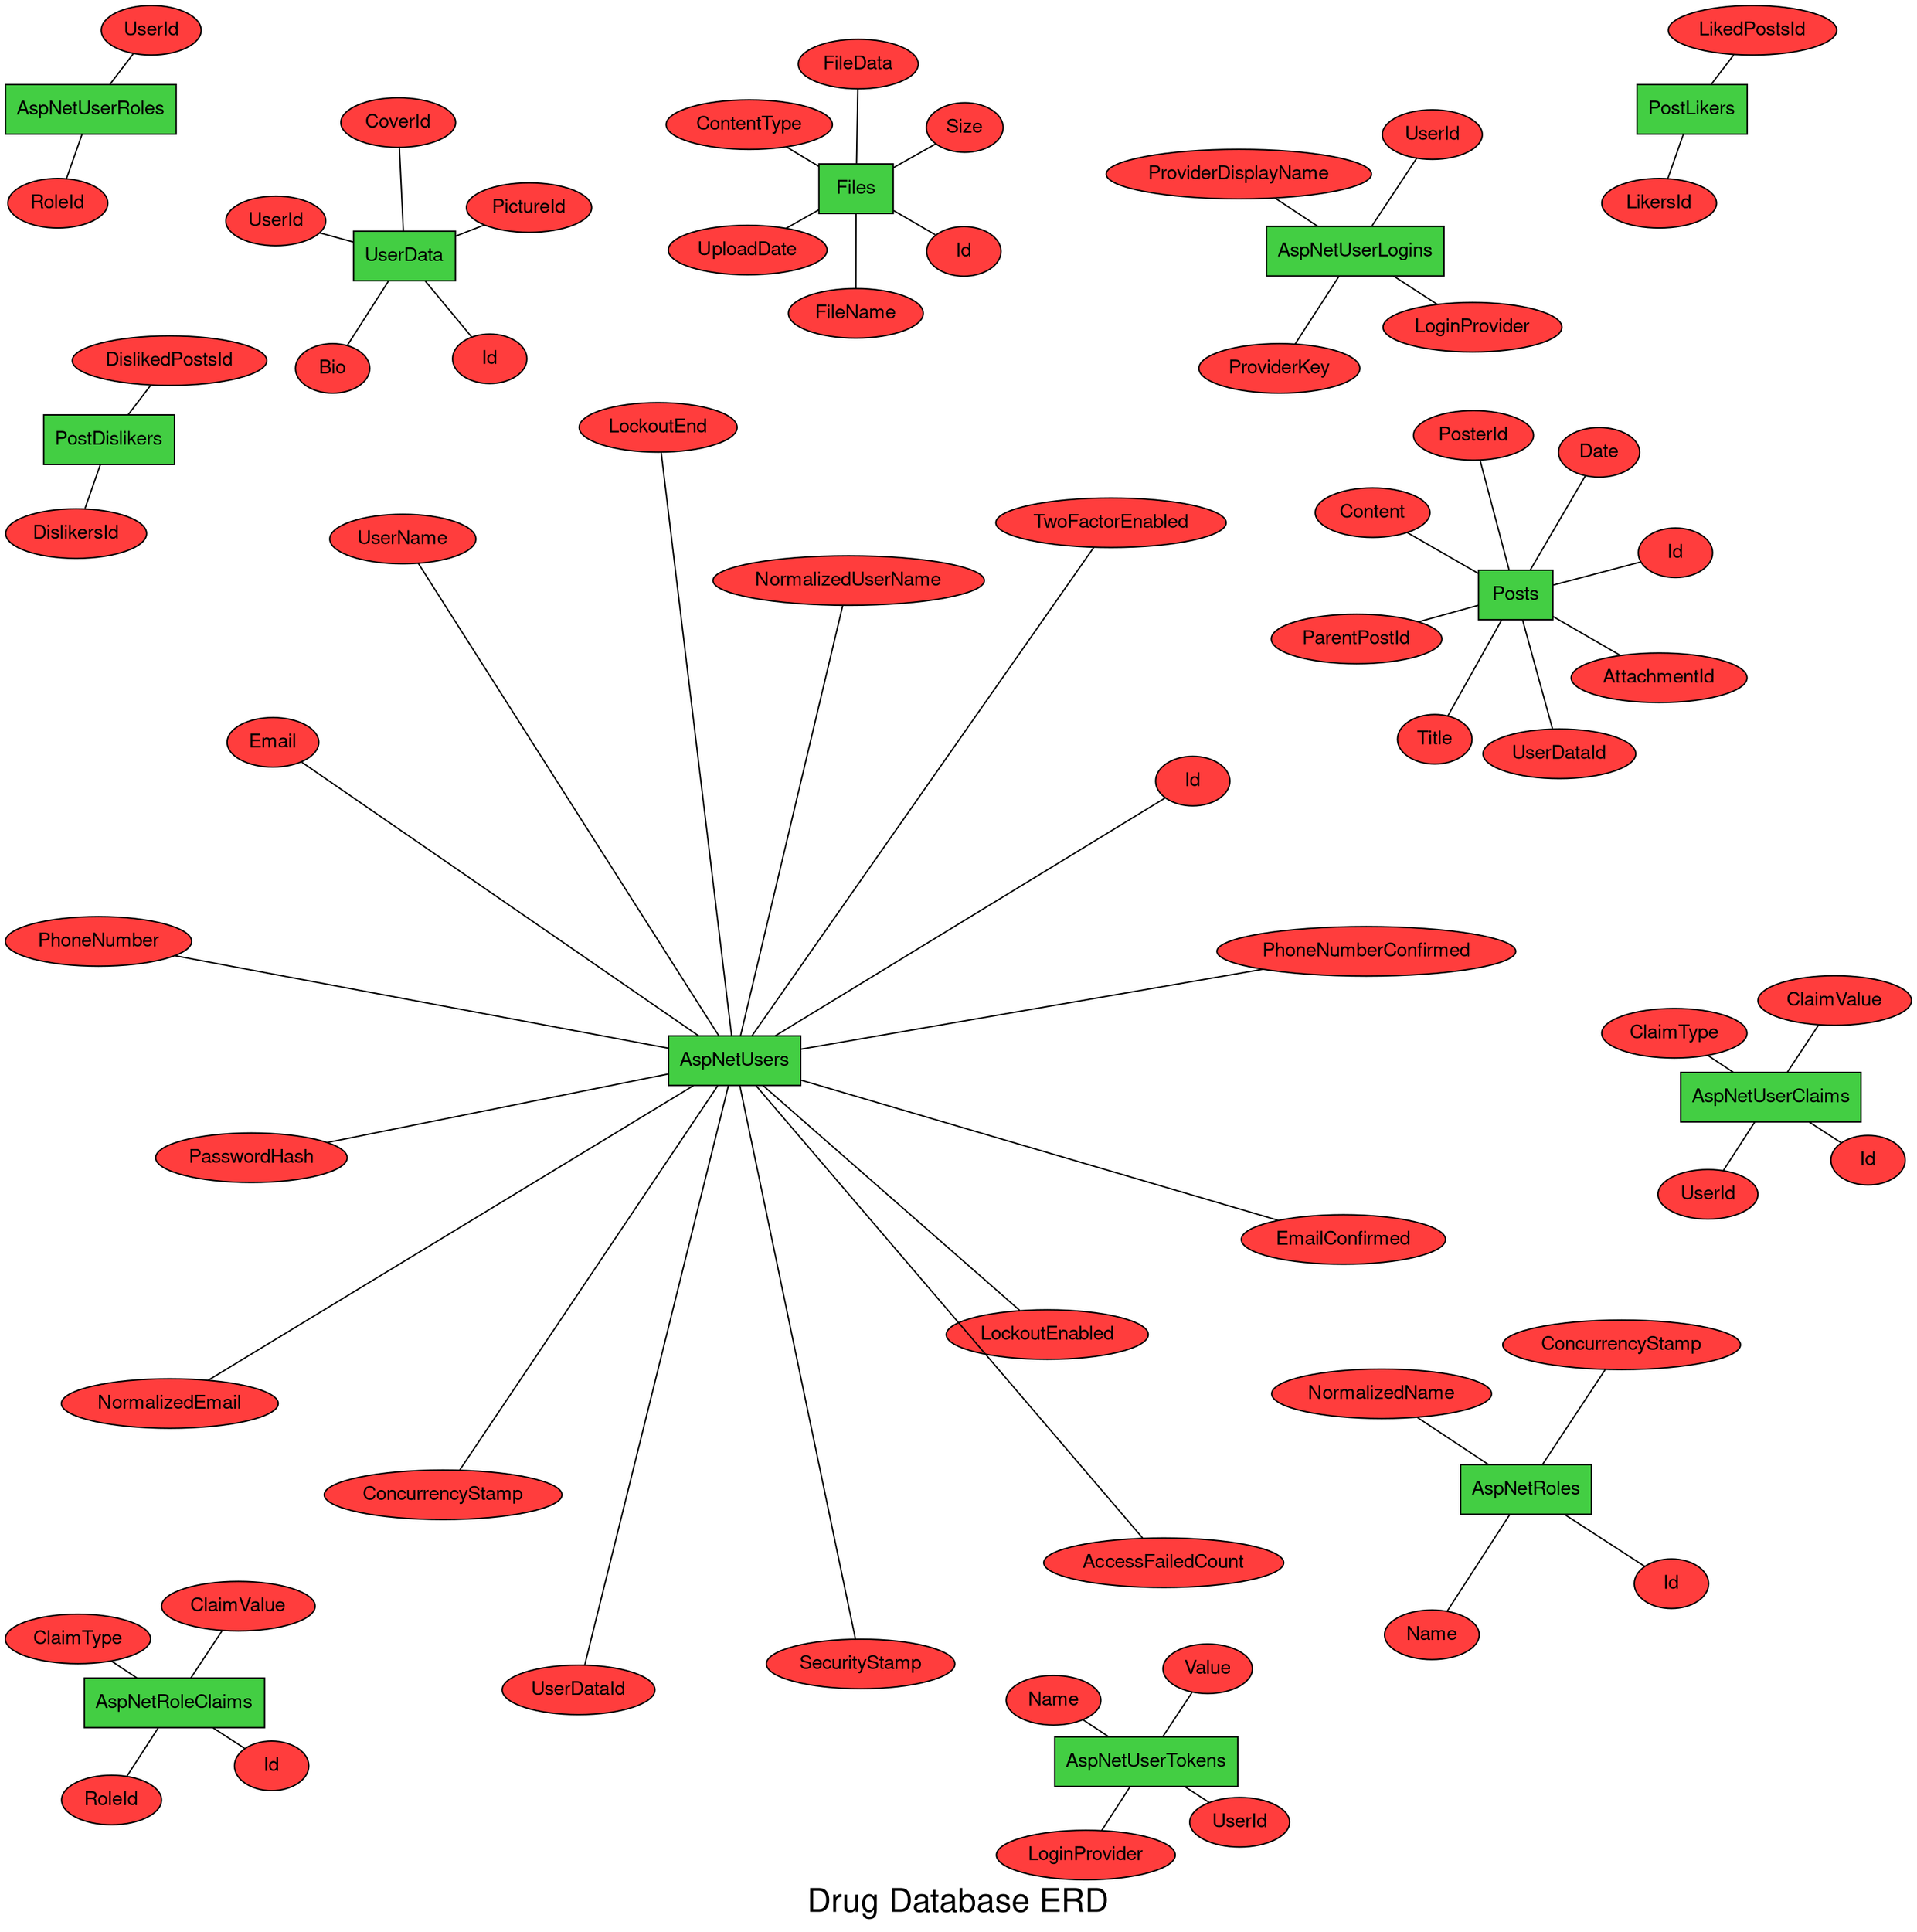 graph ER {
    fontname = "Helvetica,Arial,sans-serif";
    label = "Drug Database ERD";
    fontsize = 24;
    layout = neato;
    overlap = "scale";
    node [fontname = "Helvetica,Arial,sans-serif";];
    edge [fontname = "Helvetica,Arial,sans-serif";];
    
    subgraph relationships {
        node [shape = diamond; fillcolor = "#7a7af3"; style = "rounded,filled"; color = black;];
    }
    
    subgraph entities {
        node [shape = box; fillcolor = "#43ce43"; style = "filled"; color = black;];
        
        AspNetRoles;
        AspNetUsers;
        Files;
        AspNetRoleClaims;
        AspNetUserClaims;
        AspNetUserLogins;
        AspNetUserRoles;
        AspNetUserTokens;
        UserData;
        Posts;
        PostDislikers;
        PostLikers;
    }
    
    subgraph attributes {
        node [shape = ellipse; fillcolor = "#ff3d3d"; style = filled; color = black;];
        
        AspNetRoles__Id [label = "Id";];
        AspNetRoles__Name [label = "Name";];
        AspNetRoles__NormalizedName [label = "NormalizedName";];
        AspNetRoles__ConcurrencyStamp [label = "ConcurrencyStamp";];
        
        AspNetUsers__Id [label = "Id";];
        AspNetUsers__UserDataId [label = "UserDataId";];
        AspNetUsers__UserName [label = "UserName";];
        AspNetUsers__NormalizedUserName [label = "NormalizedUserName";];
        AspNetUsers__Email [label = "Email";];
        AspNetUsers__NormalizedEmail [label = "NormalizedEmail";];
        AspNetUsers__EmailConfirmed [label = "EmailConfirmed";];
        AspNetUsers__PasswordHash [label = "PasswordHash";];
        AspNetUsers__SecurityStamp [label = "SecurityStamp";];
        AspNetUsers__ConcurrencyStamp [label = "ConcurrencyStamp";];
        AspNetUsers__PhoneNumber [label = "PhoneNumber";];
        AspNetUsers__PhoneNumberConfirmed [label = "PhoneNumberConfirmed";];
        AspNetUsers__TwoFactorEnabled [label = "TwoFactorEnabled";];
        AspNetUsers__LockoutEnd [label = "LockoutEnd";];
        AspNetUsers__LockoutEnabled [label = "LockoutEnabled";];
        AspNetUsers__AccessFailedCount [label = "AccessFailedCount";];
        
        Files__Id [label = "Id";];
        Files__FileName [label = "FileName";];
        Files__ContentType [label = "ContentType";];
        Files__Size [label = "Size";];
        Files__FileData [label = "FileData";];
        Files__UploadDate [label = "UploadDate";];
        
        AspNetRoleClaims__Id [label = "Id";];
        AspNetRoleClaims__RoleId [label = "RoleId";];
        AspNetRoleClaims__ClaimType [label = "ClaimType";];
        AspNetRoleClaims__ClaimValue [label = "ClaimValue";];
        
        AspNetUserClaims__Id [label = "Id";];
        AspNetUserClaims__UserId [label = "UserId";];
        AspNetUserClaims__ClaimType [label = "ClaimType";];
        AspNetUserClaims__ClaimValue [label = "ClaimValue";];
        
        AspNetUserLogins__LoginProvider [label = "LoginProvider";];
        AspNetUserLogins__ProviderKey [label = "ProviderKey";];
        AspNetUserLogins__ProviderDisplayName [label = "ProviderDisplayName";];
        AspNetUserLogins__UserId [label = "UserId";];
        
        AspNetUserRoles__UserId [label = "UserId";];
        AspNetUserRoles__RoleId [label = "RoleId";];
        
        AspNetUserTokens__UserId [label = "UserId";];
        AspNetUserTokens__LoginProvider [label = "LoginProvider";];
        AspNetUserTokens__Name [label = "Name";];
        AspNetUserTokens__Value [label = "Value";];
        
        UserData__Id [label = "Id";];
        UserData__Bio [label = "Bio";];
        UserData__UserId [label = "UserId";];
        UserData__PictureId [label = "PictureId";];
        UserData__CoverId [label = "CoverId";];
        
        Posts__Id [label = "Id";];
        Posts__Title [label = "Title";];
        Posts__Content [label = "Content";];
        Posts__Date [label = "Date";];
        Posts__PosterId [label = "PosterId";];
        Posts__ParentPostId [label = "ParentPostId";];
        Posts__AttachmentId [label = "AttachmentId";];
        Posts__UserDataId [label = "UserDataId";];
        
        PostDislikers__DislikedPostsId [label = "DislikedPostsId";];
        PostDislikers__DislikersId [label = "DislikersId";];
        
        PostLikers__LikedPostsId [label = "LikedPostsId";];
        PostLikers__LikersId [label = "LikersId";];
    }
    
    subgraph AspNetRoles {
        AspNetRoles -- AspNetRoles__Id;
        AspNetRoles -- AspNetRoles__Name;
        AspNetRoles -- AspNetRoles__NormalizedName;
        AspNetRoles -- AspNetRoles__ConcurrencyStamp;
    }
    
    subgraph AspNetUsers {
        AspNetUsers -- AspNetUsers__Id;
        AspNetUsers -- AspNetUsers__UserDataId;
        AspNetUsers -- AspNetUsers__UserName;
        AspNetUsers -- AspNetUsers__NormalizedUserName;
        AspNetUsers -- AspNetUsers__Email;
        AspNetUsers -- AspNetUsers__NormalizedEmail;
        AspNetUsers -- AspNetUsers__EmailConfirmed;
        AspNetUsers -- AspNetUsers__PasswordHash;
        AspNetUsers -- AspNetUsers__SecurityStamp;
        AspNetUsers -- AspNetUsers__ConcurrencyStamp;
        AspNetUsers -- AspNetUsers__PhoneNumber;
        AspNetUsers -- AspNetUsers__PhoneNumberConfirmed;
        AspNetUsers -- AspNetUsers__TwoFactorEnabled;
        AspNetUsers -- AspNetUsers__LockoutEnd;
        AspNetUsers -- AspNetUsers__LockoutEnabled;
        AspNetUsers -- AspNetUsers__AccessFailedCount;
    }
    
    subgraph Files {
        Files -- Files__Id;
        Files -- Files__FileName;
        Files -- Files__ContentType;
        Files -- Files__Size;
        Files -- Files__FileData;
        Files -- Files__UploadDate;
    }
    
    subgraph AspNetRoleClaims {
        AspNetRoleClaims -- AspNetRoleClaims__Id;
        AspNetRoleClaims -- AspNetRoleClaims__RoleId;
        AspNetRoleClaims -- AspNetRoleClaims__ClaimType;
        AspNetRoleClaims -- AspNetRoleClaims__ClaimValue;
    }
    
    subgraph AspNetUserClaims {
        AspNetUserClaims -- AspNetUserClaims__Id;
        AspNetUserClaims -- AspNetUserClaims__UserId;
        AspNetUserClaims -- AspNetUserClaims__ClaimType;
        AspNetUserClaims -- AspNetUserClaims__ClaimValue;
    }
    
    subgraph AspNetUserLogins {
        AspNetUserLogins -- AspNetUserLogins__LoginProvider;
        AspNetUserLogins -- AspNetUserLogins__ProviderKey;
        AspNetUserLogins -- AspNetUserLogins__ProviderDisplayName;
        AspNetUserLogins -- AspNetUserLogins__UserId;
    }
    
    subgraph AspNetUserRoles {
        AspNetUserRoles -- AspNetUserRoles__UserId;
        AspNetUserRoles -- AspNetUserRoles__RoleId;
    }
    
    subgraph AspNetUserTokens {
        AspNetUserTokens -- AspNetUserTokens__UserId;
        AspNetUserTokens -- AspNetUserTokens__LoginProvider;
        AspNetUserTokens -- AspNetUserTokens__Name;
        AspNetUserTokens -- AspNetUserTokens__Value;
    }
    
    subgraph UserData {
        UserData -- UserData__Id;
        UserData -- UserData__Bio;
        UserData -- UserData__UserId;
        UserData -- UserData__PictureId;
        UserData -- UserData__CoverId;
    }
    
    subgraph Posts {
        Posts -- Posts__Id;
        Posts -- Posts__Title;
        Posts -- Posts__Content;
        Posts -- Posts__Date;
        Posts -- Posts__PosterId;
        Posts -- Posts__ParentPostId;
        Posts -- Posts__AttachmentId;
        Posts -- Posts__UserDataId;
    }
    
    subgraph PostDislikers {
        PostDislikers -- PostDislikers__DislikedPostsId;
        PostDislikers -- PostDislikers__DislikersId;
    }
    
    subgraph PostLikers {
        PostLikers -- PostLikers__LikedPostsId;
        PostLikers -- PostLikers__LikersId;
    }
}